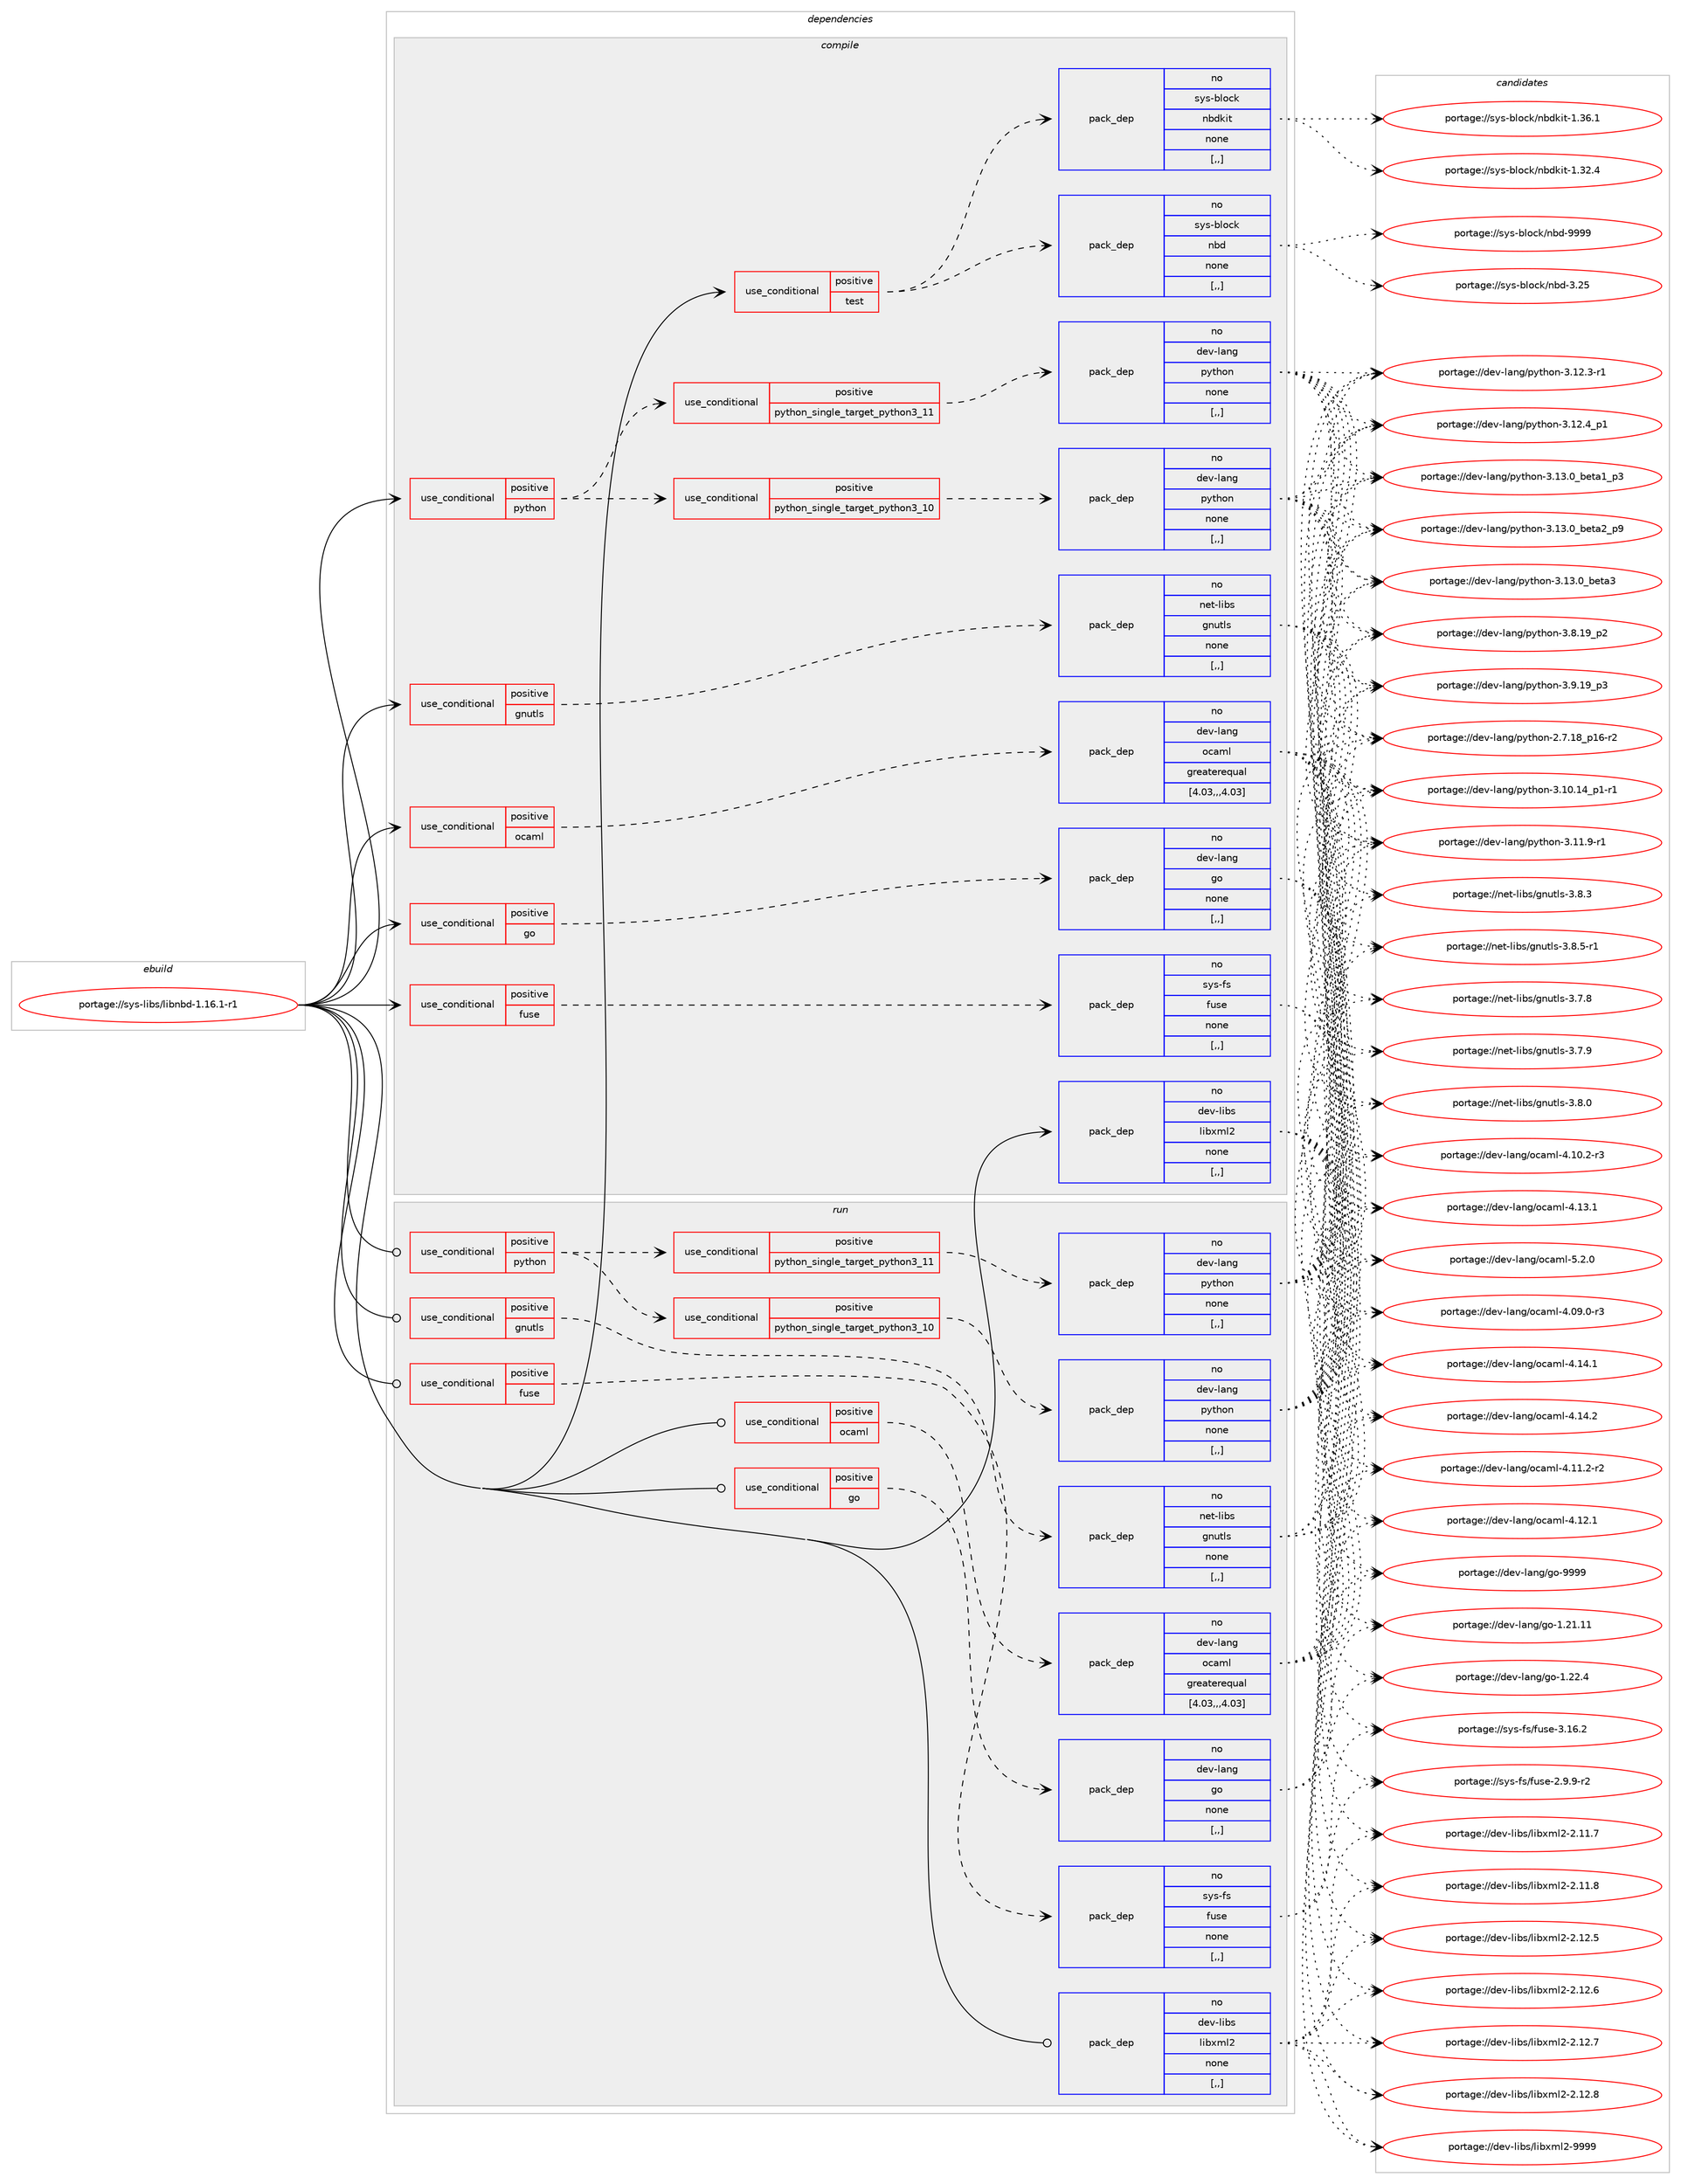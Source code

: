 digraph prolog {

# *************
# Graph options
# *************

newrank=true;
concentrate=true;
compound=true;
graph [rankdir=LR,fontname=Helvetica,fontsize=10,ranksep=1.5];#, ranksep=2.5, nodesep=0.2];
edge  [arrowhead=vee];
node  [fontname=Helvetica,fontsize=10];

# **********
# The ebuild
# **********

subgraph cluster_leftcol {
color=gray;
rank=same;
label=<<i>ebuild</i>>;
id [label="portage://sys-libs/libnbd-1.16.1-r1", color=red, width=4, href="../sys-libs/libnbd-1.16.1-r1.svg"];
}

# ****************
# The dependencies
# ****************

subgraph cluster_midcol {
color=gray;
label=<<i>dependencies</i>>;
subgraph cluster_compile {
fillcolor="#eeeeee";
style=filled;
label=<<i>compile</i>>;
subgraph cond114712 {
dependency430917 [label=<<TABLE BORDER="0" CELLBORDER="1" CELLSPACING="0" CELLPADDING="4"><TR><TD ROWSPAN="3" CELLPADDING="10">use_conditional</TD></TR><TR><TD>positive</TD></TR><TR><TD>fuse</TD></TR></TABLE>>, shape=none, color=red];
subgraph pack313280 {
dependency430918 [label=<<TABLE BORDER="0" CELLBORDER="1" CELLSPACING="0" CELLPADDING="4" WIDTH="220"><TR><TD ROWSPAN="6" CELLPADDING="30">pack_dep</TD></TR><TR><TD WIDTH="110">no</TD></TR><TR><TD>sys-fs</TD></TR><TR><TD>fuse</TD></TR><TR><TD>none</TD></TR><TR><TD>[,,]</TD></TR></TABLE>>, shape=none, color=blue];
}
dependency430917:e -> dependency430918:w [weight=20,style="dashed",arrowhead="vee"];
}
id:e -> dependency430917:w [weight=20,style="solid",arrowhead="vee"];
subgraph cond114713 {
dependency430919 [label=<<TABLE BORDER="0" CELLBORDER="1" CELLSPACING="0" CELLPADDING="4"><TR><TD ROWSPAN="3" CELLPADDING="10">use_conditional</TD></TR><TR><TD>positive</TD></TR><TR><TD>gnutls</TD></TR></TABLE>>, shape=none, color=red];
subgraph pack313281 {
dependency430920 [label=<<TABLE BORDER="0" CELLBORDER="1" CELLSPACING="0" CELLPADDING="4" WIDTH="220"><TR><TD ROWSPAN="6" CELLPADDING="30">pack_dep</TD></TR><TR><TD WIDTH="110">no</TD></TR><TR><TD>net-libs</TD></TR><TR><TD>gnutls</TD></TR><TR><TD>none</TD></TR><TR><TD>[,,]</TD></TR></TABLE>>, shape=none, color=blue];
}
dependency430919:e -> dependency430920:w [weight=20,style="dashed",arrowhead="vee"];
}
id:e -> dependency430919:w [weight=20,style="solid",arrowhead="vee"];
subgraph cond114714 {
dependency430921 [label=<<TABLE BORDER="0" CELLBORDER="1" CELLSPACING="0" CELLPADDING="4"><TR><TD ROWSPAN="3" CELLPADDING="10">use_conditional</TD></TR><TR><TD>positive</TD></TR><TR><TD>go</TD></TR></TABLE>>, shape=none, color=red];
subgraph pack313282 {
dependency430922 [label=<<TABLE BORDER="0" CELLBORDER="1" CELLSPACING="0" CELLPADDING="4" WIDTH="220"><TR><TD ROWSPAN="6" CELLPADDING="30">pack_dep</TD></TR><TR><TD WIDTH="110">no</TD></TR><TR><TD>dev-lang</TD></TR><TR><TD>go</TD></TR><TR><TD>none</TD></TR><TR><TD>[,,]</TD></TR></TABLE>>, shape=none, color=blue];
}
dependency430921:e -> dependency430922:w [weight=20,style="dashed",arrowhead="vee"];
}
id:e -> dependency430921:w [weight=20,style="solid",arrowhead="vee"];
subgraph cond114715 {
dependency430923 [label=<<TABLE BORDER="0" CELLBORDER="1" CELLSPACING="0" CELLPADDING="4"><TR><TD ROWSPAN="3" CELLPADDING="10">use_conditional</TD></TR><TR><TD>positive</TD></TR><TR><TD>ocaml</TD></TR></TABLE>>, shape=none, color=red];
subgraph pack313283 {
dependency430924 [label=<<TABLE BORDER="0" CELLBORDER="1" CELLSPACING="0" CELLPADDING="4" WIDTH="220"><TR><TD ROWSPAN="6" CELLPADDING="30">pack_dep</TD></TR><TR><TD WIDTH="110">no</TD></TR><TR><TD>dev-lang</TD></TR><TR><TD>ocaml</TD></TR><TR><TD>greaterequal</TD></TR><TR><TD>[4.03,,,4.03]</TD></TR></TABLE>>, shape=none, color=blue];
}
dependency430923:e -> dependency430924:w [weight=20,style="dashed",arrowhead="vee"];
}
id:e -> dependency430923:w [weight=20,style="solid",arrowhead="vee"];
subgraph cond114716 {
dependency430925 [label=<<TABLE BORDER="0" CELLBORDER="1" CELLSPACING="0" CELLPADDING="4"><TR><TD ROWSPAN="3" CELLPADDING="10">use_conditional</TD></TR><TR><TD>positive</TD></TR><TR><TD>python</TD></TR></TABLE>>, shape=none, color=red];
subgraph cond114717 {
dependency430926 [label=<<TABLE BORDER="0" CELLBORDER="1" CELLSPACING="0" CELLPADDING="4"><TR><TD ROWSPAN="3" CELLPADDING="10">use_conditional</TD></TR><TR><TD>positive</TD></TR><TR><TD>python_single_target_python3_10</TD></TR></TABLE>>, shape=none, color=red];
subgraph pack313284 {
dependency430927 [label=<<TABLE BORDER="0" CELLBORDER="1" CELLSPACING="0" CELLPADDING="4" WIDTH="220"><TR><TD ROWSPAN="6" CELLPADDING="30">pack_dep</TD></TR><TR><TD WIDTH="110">no</TD></TR><TR><TD>dev-lang</TD></TR><TR><TD>python</TD></TR><TR><TD>none</TD></TR><TR><TD>[,,]</TD></TR></TABLE>>, shape=none, color=blue];
}
dependency430926:e -> dependency430927:w [weight=20,style="dashed",arrowhead="vee"];
}
dependency430925:e -> dependency430926:w [weight=20,style="dashed",arrowhead="vee"];
subgraph cond114718 {
dependency430928 [label=<<TABLE BORDER="0" CELLBORDER="1" CELLSPACING="0" CELLPADDING="4"><TR><TD ROWSPAN="3" CELLPADDING="10">use_conditional</TD></TR><TR><TD>positive</TD></TR><TR><TD>python_single_target_python3_11</TD></TR></TABLE>>, shape=none, color=red];
subgraph pack313285 {
dependency430929 [label=<<TABLE BORDER="0" CELLBORDER="1" CELLSPACING="0" CELLPADDING="4" WIDTH="220"><TR><TD ROWSPAN="6" CELLPADDING="30">pack_dep</TD></TR><TR><TD WIDTH="110">no</TD></TR><TR><TD>dev-lang</TD></TR><TR><TD>python</TD></TR><TR><TD>none</TD></TR><TR><TD>[,,]</TD></TR></TABLE>>, shape=none, color=blue];
}
dependency430928:e -> dependency430929:w [weight=20,style="dashed",arrowhead="vee"];
}
dependency430925:e -> dependency430928:w [weight=20,style="dashed",arrowhead="vee"];
}
id:e -> dependency430925:w [weight=20,style="solid",arrowhead="vee"];
subgraph cond114719 {
dependency430930 [label=<<TABLE BORDER="0" CELLBORDER="1" CELLSPACING="0" CELLPADDING="4"><TR><TD ROWSPAN="3" CELLPADDING="10">use_conditional</TD></TR><TR><TD>positive</TD></TR><TR><TD>test</TD></TR></TABLE>>, shape=none, color=red];
subgraph pack313286 {
dependency430931 [label=<<TABLE BORDER="0" CELLBORDER="1" CELLSPACING="0" CELLPADDING="4" WIDTH="220"><TR><TD ROWSPAN="6" CELLPADDING="30">pack_dep</TD></TR><TR><TD WIDTH="110">no</TD></TR><TR><TD>sys-block</TD></TR><TR><TD>nbd</TD></TR><TR><TD>none</TD></TR><TR><TD>[,,]</TD></TR></TABLE>>, shape=none, color=blue];
}
dependency430930:e -> dependency430931:w [weight=20,style="dashed",arrowhead="vee"];
subgraph pack313287 {
dependency430932 [label=<<TABLE BORDER="0" CELLBORDER="1" CELLSPACING="0" CELLPADDING="4" WIDTH="220"><TR><TD ROWSPAN="6" CELLPADDING="30">pack_dep</TD></TR><TR><TD WIDTH="110">no</TD></TR><TR><TD>sys-block</TD></TR><TR><TD>nbdkit</TD></TR><TR><TD>none</TD></TR><TR><TD>[,,]</TD></TR></TABLE>>, shape=none, color=blue];
}
dependency430930:e -> dependency430932:w [weight=20,style="dashed",arrowhead="vee"];
}
id:e -> dependency430930:w [weight=20,style="solid",arrowhead="vee"];
subgraph pack313288 {
dependency430933 [label=<<TABLE BORDER="0" CELLBORDER="1" CELLSPACING="0" CELLPADDING="4" WIDTH="220"><TR><TD ROWSPAN="6" CELLPADDING="30">pack_dep</TD></TR><TR><TD WIDTH="110">no</TD></TR><TR><TD>dev-libs</TD></TR><TR><TD>libxml2</TD></TR><TR><TD>none</TD></TR><TR><TD>[,,]</TD></TR></TABLE>>, shape=none, color=blue];
}
id:e -> dependency430933:w [weight=20,style="solid",arrowhead="vee"];
}
subgraph cluster_compileandrun {
fillcolor="#eeeeee";
style=filled;
label=<<i>compile and run</i>>;
}
subgraph cluster_run {
fillcolor="#eeeeee";
style=filled;
label=<<i>run</i>>;
subgraph cond114720 {
dependency430934 [label=<<TABLE BORDER="0" CELLBORDER="1" CELLSPACING="0" CELLPADDING="4"><TR><TD ROWSPAN="3" CELLPADDING="10">use_conditional</TD></TR><TR><TD>positive</TD></TR><TR><TD>fuse</TD></TR></TABLE>>, shape=none, color=red];
subgraph pack313289 {
dependency430935 [label=<<TABLE BORDER="0" CELLBORDER="1" CELLSPACING="0" CELLPADDING="4" WIDTH="220"><TR><TD ROWSPAN="6" CELLPADDING="30">pack_dep</TD></TR><TR><TD WIDTH="110">no</TD></TR><TR><TD>sys-fs</TD></TR><TR><TD>fuse</TD></TR><TR><TD>none</TD></TR><TR><TD>[,,]</TD></TR></TABLE>>, shape=none, color=blue];
}
dependency430934:e -> dependency430935:w [weight=20,style="dashed",arrowhead="vee"];
}
id:e -> dependency430934:w [weight=20,style="solid",arrowhead="odot"];
subgraph cond114721 {
dependency430936 [label=<<TABLE BORDER="0" CELLBORDER="1" CELLSPACING="0" CELLPADDING="4"><TR><TD ROWSPAN="3" CELLPADDING="10">use_conditional</TD></TR><TR><TD>positive</TD></TR><TR><TD>gnutls</TD></TR></TABLE>>, shape=none, color=red];
subgraph pack313290 {
dependency430937 [label=<<TABLE BORDER="0" CELLBORDER="1" CELLSPACING="0" CELLPADDING="4" WIDTH="220"><TR><TD ROWSPAN="6" CELLPADDING="30">pack_dep</TD></TR><TR><TD WIDTH="110">no</TD></TR><TR><TD>net-libs</TD></TR><TR><TD>gnutls</TD></TR><TR><TD>none</TD></TR><TR><TD>[,,]</TD></TR></TABLE>>, shape=none, color=blue];
}
dependency430936:e -> dependency430937:w [weight=20,style="dashed",arrowhead="vee"];
}
id:e -> dependency430936:w [weight=20,style="solid",arrowhead="odot"];
subgraph cond114722 {
dependency430938 [label=<<TABLE BORDER="0" CELLBORDER="1" CELLSPACING="0" CELLPADDING="4"><TR><TD ROWSPAN="3" CELLPADDING="10">use_conditional</TD></TR><TR><TD>positive</TD></TR><TR><TD>go</TD></TR></TABLE>>, shape=none, color=red];
subgraph pack313291 {
dependency430939 [label=<<TABLE BORDER="0" CELLBORDER="1" CELLSPACING="0" CELLPADDING="4" WIDTH="220"><TR><TD ROWSPAN="6" CELLPADDING="30">pack_dep</TD></TR><TR><TD WIDTH="110">no</TD></TR><TR><TD>dev-lang</TD></TR><TR><TD>go</TD></TR><TR><TD>none</TD></TR><TR><TD>[,,]</TD></TR></TABLE>>, shape=none, color=blue];
}
dependency430938:e -> dependency430939:w [weight=20,style="dashed",arrowhead="vee"];
}
id:e -> dependency430938:w [weight=20,style="solid",arrowhead="odot"];
subgraph cond114723 {
dependency430940 [label=<<TABLE BORDER="0" CELLBORDER="1" CELLSPACING="0" CELLPADDING="4"><TR><TD ROWSPAN="3" CELLPADDING="10">use_conditional</TD></TR><TR><TD>positive</TD></TR><TR><TD>ocaml</TD></TR></TABLE>>, shape=none, color=red];
subgraph pack313292 {
dependency430941 [label=<<TABLE BORDER="0" CELLBORDER="1" CELLSPACING="0" CELLPADDING="4" WIDTH="220"><TR><TD ROWSPAN="6" CELLPADDING="30">pack_dep</TD></TR><TR><TD WIDTH="110">no</TD></TR><TR><TD>dev-lang</TD></TR><TR><TD>ocaml</TD></TR><TR><TD>greaterequal</TD></TR><TR><TD>[4.03,,,4.03]</TD></TR></TABLE>>, shape=none, color=blue];
}
dependency430940:e -> dependency430941:w [weight=20,style="dashed",arrowhead="vee"];
}
id:e -> dependency430940:w [weight=20,style="solid",arrowhead="odot"];
subgraph cond114724 {
dependency430942 [label=<<TABLE BORDER="0" CELLBORDER="1" CELLSPACING="0" CELLPADDING="4"><TR><TD ROWSPAN="3" CELLPADDING="10">use_conditional</TD></TR><TR><TD>positive</TD></TR><TR><TD>python</TD></TR></TABLE>>, shape=none, color=red];
subgraph cond114725 {
dependency430943 [label=<<TABLE BORDER="0" CELLBORDER="1" CELLSPACING="0" CELLPADDING="4"><TR><TD ROWSPAN="3" CELLPADDING="10">use_conditional</TD></TR><TR><TD>positive</TD></TR><TR><TD>python_single_target_python3_10</TD></TR></TABLE>>, shape=none, color=red];
subgraph pack313293 {
dependency430944 [label=<<TABLE BORDER="0" CELLBORDER="1" CELLSPACING="0" CELLPADDING="4" WIDTH="220"><TR><TD ROWSPAN="6" CELLPADDING="30">pack_dep</TD></TR><TR><TD WIDTH="110">no</TD></TR><TR><TD>dev-lang</TD></TR><TR><TD>python</TD></TR><TR><TD>none</TD></TR><TR><TD>[,,]</TD></TR></TABLE>>, shape=none, color=blue];
}
dependency430943:e -> dependency430944:w [weight=20,style="dashed",arrowhead="vee"];
}
dependency430942:e -> dependency430943:w [weight=20,style="dashed",arrowhead="vee"];
subgraph cond114726 {
dependency430945 [label=<<TABLE BORDER="0" CELLBORDER="1" CELLSPACING="0" CELLPADDING="4"><TR><TD ROWSPAN="3" CELLPADDING="10">use_conditional</TD></TR><TR><TD>positive</TD></TR><TR><TD>python_single_target_python3_11</TD></TR></TABLE>>, shape=none, color=red];
subgraph pack313294 {
dependency430946 [label=<<TABLE BORDER="0" CELLBORDER="1" CELLSPACING="0" CELLPADDING="4" WIDTH="220"><TR><TD ROWSPAN="6" CELLPADDING="30">pack_dep</TD></TR><TR><TD WIDTH="110">no</TD></TR><TR><TD>dev-lang</TD></TR><TR><TD>python</TD></TR><TR><TD>none</TD></TR><TR><TD>[,,]</TD></TR></TABLE>>, shape=none, color=blue];
}
dependency430945:e -> dependency430946:w [weight=20,style="dashed",arrowhead="vee"];
}
dependency430942:e -> dependency430945:w [weight=20,style="dashed",arrowhead="vee"];
}
id:e -> dependency430942:w [weight=20,style="solid",arrowhead="odot"];
subgraph pack313295 {
dependency430947 [label=<<TABLE BORDER="0" CELLBORDER="1" CELLSPACING="0" CELLPADDING="4" WIDTH="220"><TR><TD ROWSPAN="6" CELLPADDING="30">pack_dep</TD></TR><TR><TD WIDTH="110">no</TD></TR><TR><TD>dev-libs</TD></TR><TR><TD>libxml2</TD></TR><TR><TD>none</TD></TR><TR><TD>[,,]</TD></TR></TABLE>>, shape=none, color=blue];
}
id:e -> dependency430947:w [weight=20,style="solid",arrowhead="odot"];
}
}

# **************
# The candidates
# **************

subgraph cluster_choices {
rank=same;
color=gray;
label=<<i>candidates</i>>;

subgraph choice313280 {
color=black;
nodesep=1;
choice11512111545102115471021171151014550465746574511450 [label="portage://sys-fs/fuse-2.9.9-r2", color=red, width=4,href="../sys-fs/fuse-2.9.9-r2.svg"];
choice115121115451021154710211711510145514649544650 [label="portage://sys-fs/fuse-3.16.2", color=red, width=4,href="../sys-fs/fuse-3.16.2.svg"];
dependency430918:e -> choice11512111545102115471021171151014550465746574511450:w [style=dotted,weight="100"];
dependency430918:e -> choice115121115451021154710211711510145514649544650:w [style=dotted,weight="100"];
}
subgraph choice313281 {
color=black;
nodesep=1;
choice110101116451081059811547103110117116108115455146554656 [label="portage://net-libs/gnutls-3.7.8", color=red, width=4,href="../net-libs/gnutls-3.7.8.svg"];
choice110101116451081059811547103110117116108115455146554657 [label="portage://net-libs/gnutls-3.7.9", color=red, width=4,href="../net-libs/gnutls-3.7.9.svg"];
choice110101116451081059811547103110117116108115455146564648 [label="portage://net-libs/gnutls-3.8.0", color=red, width=4,href="../net-libs/gnutls-3.8.0.svg"];
choice110101116451081059811547103110117116108115455146564651 [label="portage://net-libs/gnutls-3.8.3", color=red, width=4,href="../net-libs/gnutls-3.8.3.svg"];
choice1101011164510810598115471031101171161081154551465646534511449 [label="portage://net-libs/gnutls-3.8.5-r1", color=red, width=4,href="../net-libs/gnutls-3.8.5-r1.svg"];
dependency430920:e -> choice110101116451081059811547103110117116108115455146554656:w [style=dotted,weight="100"];
dependency430920:e -> choice110101116451081059811547103110117116108115455146554657:w [style=dotted,weight="100"];
dependency430920:e -> choice110101116451081059811547103110117116108115455146564648:w [style=dotted,weight="100"];
dependency430920:e -> choice110101116451081059811547103110117116108115455146564651:w [style=dotted,weight="100"];
dependency430920:e -> choice1101011164510810598115471031101171161081154551465646534511449:w [style=dotted,weight="100"];
}
subgraph choice313282 {
color=black;
nodesep=1;
choice1001011184510897110103471031114549465049464949 [label="portage://dev-lang/go-1.21.11", color=red, width=4,href="../dev-lang/go-1.21.11.svg"];
choice10010111845108971101034710311145494650504652 [label="portage://dev-lang/go-1.22.4", color=red, width=4,href="../dev-lang/go-1.22.4.svg"];
choice1001011184510897110103471031114557575757 [label="portage://dev-lang/go-9999", color=red, width=4,href="../dev-lang/go-9999.svg"];
dependency430922:e -> choice1001011184510897110103471031114549465049464949:w [style=dotted,weight="100"];
dependency430922:e -> choice10010111845108971101034710311145494650504652:w [style=dotted,weight="100"];
dependency430922:e -> choice1001011184510897110103471031114557575757:w [style=dotted,weight="100"];
}
subgraph choice313283 {
color=black;
nodesep=1;
choice1001011184510897110103471119997109108455246485746484511451 [label="portage://dev-lang/ocaml-4.09.0-r3", color=red, width=4,href="../dev-lang/ocaml-4.09.0-r3.svg"];
choice1001011184510897110103471119997109108455246494846504511451 [label="portage://dev-lang/ocaml-4.10.2-r3", color=red, width=4,href="../dev-lang/ocaml-4.10.2-r3.svg"];
choice1001011184510897110103471119997109108455246494946504511450 [label="portage://dev-lang/ocaml-4.11.2-r2", color=red, width=4,href="../dev-lang/ocaml-4.11.2-r2.svg"];
choice100101118451089711010347111999710910845524649504649 [label="portage://dev-lang/ocaml-4.12.1", color=red, width=4,href="../dev-lang/ocaml-4.12.1.svg"];
choice100101118451089711010347111999710910845524649514649 [label="portage://dev-lang/ocaml-4.13.1", color=red, width=4,href="../dev-lang/ocaml-4.13.1.svg"];
choice100101118451089711010347111999710910845524649524649 [label="portage://dev-lang/ocaml-4.14.1", color=red, width=4,href="../dev-lang/ocaml-4.14.1.svg"];
choice100101118451089711010347111999710910845524649524650 [label="portage://dev-lang/ocaml-4.14.2", color=red, width=4,href="../dev-lang/ocaml-4.14.2.svg"];
choice1001011184510897110103471119997109108455346504648 [label="portage://dev-lang/ocaml-5.2.0", color=red, width=4,href="../dev-lang/ocaml-5.2.0.svg"];
dependency430924:e -> choice1001011184510897110103471119997109108455246485746484511451:w [style=dotted,weight="100"];
dependency430924:e -> choice1001011184510897110103471119997109108455246494846504511451:w [style=dotted,weight="100"];
dependency430924:e -> choice1001011184510897110103471119997109108455246494946504511450:w [style=dotted,weight="100"];
dependency430924:e -> choice100101118451089711010347111999710910845524649504649:w [style=dotted,weight="100"];
dependency430924:e -> choice100101118451089711010347111999710910845524649514649:w [style=dotted,weight="100"];
dependency430924:e -> choice100101118451089711010347111999710910845524649524649:w [style=dotted,weight="100"];
dependency430924:e -> choice100101118451089711010347111999710910845524649524650:w [style=dotted,weight="100"];
dependency430924:e -> choice1001011184510897110103471119997109108455346504648:w [style=dotted,weight="100"];
}
subgraph choice313284 {
color=black;
nodesep=1;
choice100101118451089711010347112121116104111110455046554649569511249544511450 [label="portage://dev-lang/python-2.7.18_p16-r2", color=red, width=4,href="../dev-lang/python-2.7.18_p16-r2.svg"];
choice100101118451089711010347112121116104111110455146494846495295112494511449 [label="portage://dev-lang/python-3.10.14_p1-r1", color=red, width=4,href="../dev-lang/python-3.10.14_p1-r1.svg"];
choice100101118451089711010347112121116104111110455146494946574511449 [label="portage://dev-lang/python-3.11.9-r1", color=red, width=4,href="../dev-lang/python-3.11.9-r1.svg"];
choice100101118451089711010347112121116104111110455146495046514511449 [label="portage://dev-lang/python-3.12.3-r1", color=red, width=4,href="../dev-lang/python-3.12.3-r1.svg"];
choice100101118451089711010347112121116104111110455146495046529511249 [label="portage://dev-lang/python-3.12.4_p1", color=red, width=4,href="../dev-lang/python-3.12.4_p1.svg"];
choice10010111845108971101034711212111610411111045514649514648959810111697499511251 [label="portage://dev-lang/python-3.13.0_beta1_p3", color=red, width=4,href="../dev-lang/python-3.13.0_beta1_p3.svg"];
choice10010111845108971101034711212111610411111045514649514648959810111697509511257 [label="portage://dev-lang/python-3.13.0_beta2_p9", color=red, width=4,href="../dev-lang/python-3.13.0_beta2_p9.svg"];
choice1001011184510897110103471121211161041111104551464951464895981011169751 [label="portage://dev-lang/python-3.13.0_beta3", color=red, width=4,href="../dev-lang/python-3.13.0_beta3.svg"];
choice100101118451089711010347112121116104111110455146564649579511250 [label="portage://dev-lang/python-3.8.19_p2", color=red, width=4,href="../dev-lang/python-3.8.19_p2.svg"];
choice100101118451089711010347112121116104111110455146574649579511251 [label="portage://dev-lang/python-3.9.19_p3", color=red, width=4,href="../dev-lang/python-3.9.19_p3.svg"];
dependency430927:e -> choice100101118451089711010347112121116104111110455046554649569511249544511450:w [style=dotted,weight="100"];
dependency430927:e -> choice100101118451089711010347112121116104111110455146494846495295112494511449:w [style=dotted,weight="100"];
dependency430927:e -> choice100101118451089711010347112121116104111110455146494946574511449:w [style=dotted,weight="100"];
dependency430927:e -> choice100101118451089711010347112121116104111110455146495046514511449:w [style=dotted,weight="100"];
dependency430927:e -> choice100101118451089711010347112121116104111110455146495046529511249:w [style=dotted,weight="100"];
dependency430927:e -> choice10010111845108971101034711212111610411111045514649514648959810111697499511251:w [style=dotted,weight="100"];
dependency430927:e -> choice10010111845108971101034711212111610411111045514649514648959810111697509511257:w [style=dotted,weight="100"];
dependency430927:e -> choice1001011184510897110103471121211161041111104551464951464895981011169751:w [style=dotted,weight="100"];
dependency430927:e -> choice100101118451089711010347112121116104111110455146564649579511250:w [style=dotted,weight="100"];
dependency430927:e -> choice100101118451089711010347112121116104111110455146574649579511251:w [style=dotted,weight="100"];
}
subgraph choice313285 {
color=black;
nodesep=1;
choice100101118451089711010347112121116104111110455046554649569511249544511450 [label="portage://dev-lang/python-2.7.18_p16-r2", color=red, width=4,href="../dev-lang/python-2.7.18_p16-r2.svg"];
choice100101118451089711010347112121116104111110455146494846495295112494511449 [label="portage://dev-lang/python-3.10.14_p1-r1", color=red, width=4,href="../dev-lang/python-3.10.14_p1-r1.svg"];
choice100101118451089711010347112121116104111110455146494946574511449 [label="portage://dev-lang/python-3.11.9-r1", color=red, width=4,href="../dev-lang/python-3.11.9-r1.svg"];
choice100101118451089711010347112121116104111110455146495046514511449 [label="portage://dev-lang/python-3.12.3-r1", color=red, width=4,href="../dev-lang/python-3.12.3-r1.svg"];
choice100101118451089711010347112121116104111110455146495046529511249 [label="portage://dev-lang/python-3.12.4_p1", color=red, width=4,href="../dev-lang/python-3.12.4_p1.svg"];
choice10010111845108971101034711212111610411111045514649514648959810111697499511251 [label="portage://dev-lang/python-3.13.0_beta1_p3", color=red, width=4,href="../dev-lang/python-3.13.0_beta1_p3.svg"];
choice10010111845108971101034711212111610411111045514649514648959810111697509511257 [label="portage://dev-lang/python-3.13.0_beta2_p9", color=red, width=4,href="../dev-lang/python-3.13.0_beta2_p9.svg"];
choice1001011184510897110103471121211161041111104551464951464895981011169751 [label="portage://dev-lang/python-3.13.0_beta3", color=red, width=4,href="../dev-lang/python-3.13.0_beta3.svg"];
choice100101118451089711010347112121116104111110455146564649579511250 [label="portage://dev-lang/python-3.8.19_p2", color=red, width=4,href="../dev-lang/python-3.8.19_p2.svg"];
choice100101118451089711010347112121116104111110455146574649579511251 [label="portage://dev-lang/python-3.9.19_p3", color=red, width=4,href="../dev-lang/python-3.9.19_p3.svg"];
dependency430929:e -> choice100101118451089711010347112121116104111110455046554649569511249544511450:w [style=dotted,weight="100"];
dependency430929:e -> choice100101118451089711010347112121116104111110455146494846495295112494511449:w [style=dotted,weight="100"];
dependency430929:e -> choice100101118451089711010347112121116104111110455146494946574511449:w [style=dotted,weight="100"];
dependency430929:e -> choice100101118451089711010347112121116104111110455146495046514511449:w [style=dotted,weight="100"];
dependency430929:e -> choice100101118451089711010347112121116104111110455146495046529511249:w [style=dotted,weight="100"];
dependency430929:e -> choice10010111845108971101034711212111610411111045514649514648959810111697499511251:w [style=dotted,weight="100"];
dependency430929:e -> choice10010111845108971101034711212111610411111045514649514648959810111697509511257:w [style=dotted,weight="100"];
dependency430929:e -> choice1001011184510897110103471121211161041111104551464951464895981011169751:w [style=dotted,weight="100"];
dependency430929:e -> choice100101118451089711010347112121116104111110455146564649579511250:w [style=dotted,weight="100"];
dependency430929:e -> choice100101118451089711010347112121116104111110455146574649579511251:w [style=dotted,weight="100"];
}
subgraph choice313286 {
color=black;
nodesep=1;
choice11512111545981081119910747110981004551465053 [label="portage://sys-block/nbd-3.25", color=red, width=4,href="../sys-block/nbd-3.25.svg"];
choice11512111545981081119910747110981004557575757 [label="portage://sys-block/nbd-9999", color=red, width=4,href="../sys-block/nbd-9999.svg"];
dependency430931:e -> choice11512111545981081119910747110981004551465053:w [style=dotted,weight="100"];
dependency430931:e -> choice11512111545981081119910747110981004557575757:w [style=dotted,weight="100"];
}
subgraph choice313287 {
color=black;
nodesep=1;
choice115121115459810811199107471109810010710511645494651504652 [label="portage://sys-block/nbdkit-1.32.4", color=red, width=4,href="../sys-block/nbdkit-1.32.4.svg"];
choice115121115459810811199107471109810010710511645494651544649 [label="portage://sys-block/nbdkit-1.36.1", color=red, width=4,href="../sys-block/nbdkit-1.36.1.svg"];
dependency430932:e -> choice115121115459810811199107471109810010710511645494651504652:w [style=dotted,weight="100"];
dependency430932:e -> choice115121115459810811199107471109810010710511645494651544649:w [style=dotted,weight="100"];
}
subgraph choice313288 {
color=black;
nodesep=1;
choice100101118451081059811547108105981201091085045504649494655 [label="portage://dev-libs/libxml2-2.11.7", color=red, width=4,href="../dev-libs/libxml2-2.11.7.svg"];
choice100101118451081059811547108105981201091085045504649494656 [label="portage://dev-libs/libxml2-2.11.8", color=red, width=4,href="../dev-libs/libxml2-2.11.8.svg"];
choice100101118451081059811547108105981201091085045504649504653 [label="portage://dev-libs/libxml2-2.12.5", color=red, width=4,href="../dev-libs/libxml2-2.12.5.svg"];
choice100101118451081059811547108105981201091085045504649504654 [label="portage://dev-libs/libxml2-2.12.6", color=red, width=4,href="../dev-libs/libxml2-2.12.6.svg"];
choice100101118451081059811547108105981201091085045504649504655 [label="portage://dev-libs/libxml2-2.12.7", color=red, width=4,href="../dev-libs/libxml2-2.12.7.svg"];
choice100101118451081059811547108105981201091085045504649504656 [label="portage://dev-libs/libxml2-2.12.8", color=red, width=4,href="../dev-libs/libxml2-2.12.8.svg"];
choice10010111845108105981154710810598120109108504557575757 [label="portage://dev-libs/libxml2-9999", color=red, width=4,href="../dev-libs/libxml2-9999.svg"];
dependency430933:e -> choice100101118451081059811547108105981201091085045504649494655:w [style=dotted,weight="100"];
dependency430933:e -> choice100101118451081059811547108105981201091085045504649494656:w [style=dotted,weight="100"];
dependency430933:e -> choice100101118451081059811547108105981201091085045504649504653:w [style=dotted,weight="100"];
dependency430933:e -> choice100101118451081059811547108105981201091085045504649504654:w [style=dotted,weight="100"];
dependency430933:e -> choice100101118451081059811547108105981201091085045504649504655:w [style=dotted,weight="100"];
dependency430933:e -> choice100101118451081059811547108105981201091085045504649504656:w [style=dotted,weight="100"];
dependency430933:e -> choice10010111845108105981154710810598120109108504557575757:w [style=dotted,weight="100"];
}
subgraph choice313289 {
color=black;
nodesep=1;
choice11512111545102115471021171151014550465746574511450 [label="portage://sys-fs/fuse-2.9.9-r2", color=red, width=4,href="../sys-fs/fuse-2.9.9-r2.svg"];
choice115121115451021154710211711510145514649544650 [label="portage://sys-fs/fuse-3.16.2", color=red, width=4,href="../sys-fs/fuse-3.16.2.svg"];
dependency430935:e -> choice11512111545102115471021171151014550465746574511450:w [style=dotted,weight="100"];
dependency430935:e -> choice115121115451021154710211711510145514649544650:w [style=dotted,weight="100"];
}
subgraph choice313290 {
color=black;
nodesep=1;
choice110101116451081059811547103110117116108115455146554656 [label="portage://net-libs/gnutls-3.7.8", color=red, width=4,href="../net-libs/gnutls-3.7.8.svg"];
choice110101116451081059811547103110117116108115455146554657 [label="portage://net-libs/gnutls-3.7.9", color=red, width=4,href="../net-libs/gnutls-3.7.9.svg"];
choice110101116451081059811547103110117116108115455146564648 [label="portage://net-libs/gnutls-3.8.0", color=red, width=4,href="../net-libs/gnutls-3.8.0.svg"];
choice110101116451081059811547103110117116108115455146564651 [label="portage://net-libs/gnutls-3.8.3", color=red, width=4,href="../net-libs/gnutls-3.8.3.svg"];
choice1101011164510810598115471031101171161081154551465646534511449 [label="portage://net-libs/gnutls-3.8.5-r1", color=red, width=4,href="../net-libs/gnutls-3.8.5-r1.svg"];
dependency430937:e -> choice110101116451081059811547103110117116108115455146554656:w [style=dotted,weight="100"];
dependency430937:e -> choice110101116451081059811547103110117116108115455146554657:w [style=dotted,weight="100"];
dependency430937:e -> choice110101116451081059811547103110117116108115455146564648:w [style=dotted,weight="100"];
dependency430937:e -> choice110101116451081059811547103110117116108115455146564651:w [style=dotted,weight="100"];
dependency430937:e -> choice1101011164510810598115471031101171161081154551465646534511449:w [style=dotted,weight="100"];
}
subgraph choice313291 {
color=black;
nodesep=1;
choice1001011184510897110103471031114549465049464949 [label="portage://dev-lang/go-1.21.11", color=red, width=4,href="../dev-lang/go-1.21.11.svg"];
choice10010111845108971101034710311145494650504652 [label="portage://dev-lang/go-1.22.4", color=red, width=4,href="../dev-lang/go-1.22.4.svg"];
choice1001011184510897110103471031114557575757 [label="portage://dev-lang/go-9999", color=red, width=4,href="../dev-lang/go-9999.svg"];
dependency430939:e -> choice1001011184510897110103471031114549465049464949:w [style=dotted,weight="100"];
dependency430939:e -> choice10010111845108971101034710311145494650504652:w [style=dotted,weight="100"];
dependency430939:e -> choice1001011184510897110103471031114557575757:w [style=dotted,weight="100"];
}
subgraph choice313292 {
color=black;
nodesep=1;
choice1001011184510897110103471119997109108455246485746484511451 [label="portage://dev-lang/ocaml-4.09.0-r3", color=red, width=4,href="../dev-lang/ocaml-4.09.0-r3.svg"];
choice1001011184510897110103471119997109108455246494846504511451 [label="portage://dev-lang/ocaml-4.10.2-r3", color=red, width=4,href="../dev-lang/ocaml-4.10.2-r3.svg"];
choice1001011184510897110103471119997109108455246494946504511450 [label="portage://dev-lang/ocaml-4.11.2-r2", color=red, width=4,href="../dev-lang/ocaml-4.11.2-r2.svg"];
choice100101118451089711010347111999710910845524649504649 [label="portage://dev-lang/ocaml-4.12.1", color=red, width=4,href="../dev-lang/ocaml-4.12.1.svg"];
choice100101118451089711010347111999710910845524649514649 [label="portage://dev-lang/ocaml-4.13.1", color=red, width=4,href="../dev-lang/ocaml-4.13.1.svg"];
choice100101118451089711010347111999710910845524649524649 [label="portage://dev-lang/ocaml-4.14.1", color=red, width=4,href="../dev-lang/ocaml-4.14.1.svg"];
choice100101118451089711010347111999710910845524649524650 [label="portage://dev-lang/ocaml-4.14.2", color=red, width=4,href="../dev-lang/ocaml-4.14.2.svg"];
choice1001011184510897110103471119997109108455346504648 [label="portage://dev-lang/ocaml-5.2.0", color=red, width=4,href="../dev-lang/ocaml-5.2.0.svg"];
dependency430941:e -> choice1001011184510897110103471119997109108455246485746484511451:w [style=dotted,weight="100"];
dependency430941:e -> choice1001011184510897110103471119997109108455246494846504511451:w [style=dotted,weight="100"];
dependency430941:e -> choice1001011184510897110103471119997109108455246494946504511450:w [style=dotted,weight="100"];
dependency430941:e -> choice100101118451089711010347111999710910845524649504649:w [style=dotted,weight="100"];
dependency430941:e -> choice100101118451089711010347111999710910845524649514649:w [style=dotted,weight="100"];
dependency430941:e -> choice100101118451089711010347111999710910845524649524649:w [style=dotted,weight="100"];
dependency430941:e -> choice100101118451089711010347111999710910845524649524650:w [style=dotted,weight="100"];
dependency430941:e -> choice1001011184510897110103471119997109108455346504648:w [style=dotted,weight="100"];
}
subgraph choice313293 {
color=black;
nodesep=1;
choice100101118451089711010347112121116104111110455046554649569511249544511450 [label="portage://dev-lang/python-2.7.18_p16-r2", color=red, width=4,href="../dev-lang/python-2.7.18_p16-r2.svg"];
choice100101118451089711010347112121116104111110455146494846495295112494511449 [label="portage://dev-lang/python-3.10.14_p1-r1", color=red, width=4,href="../dev-lang/python-3.10.14_p1-r1.svg"];
choice100101118451089711010347112121116104111110455146494946574511449 [label="portage://dev-lang/python-3.11.9-r1", color=red, width=4,href="../dev-lang/python-3.11.9-r1.svg"];
choice100101118451089711010347112121116104111110455146495046514511449 [label="portage://dev-lang/python-3.12.3-r1", color=red, width=4,href="../dev-lang/python-3.12.3-r1.svg"];
choice100101118451089711010347112121116104111110455146495046529511249 [label="portage://dev-lang/python-3.12.4_p1", color=red, width=4,href="../dev-lang/python-3.12.4_p1.svg"];
choice10010111845108971101034711212111610411111045514649514648959810111697499511251 [label="portage://dev-lang/python-3.13.0_beta1_p3", color=red, width=4,href="../dev-lang/python-3.13.0_beta1_p3.svg"];
choice10010111845108971101034711212111610411111045514649514648959810111697509511257 [label="portage://dev-lang/python-3.13.0_beta2_p9", color=red, width=4,href="../dev-lang/python-3.13.0_beta2_p9.svg"];
choice1001011184510897110103471121211161041111104551464951464895981011169751 [label="portage://dev-lang/python-3.13.0_beta3", color=red, width=4,href="../dev-lang/python-3.13.0_beta3.svg"];
choice100101118451089711010347112121116104111110455146564649579511250 [label="portage://dev-lang/python-3.8.19_p2", color=red, width=4,href="../dev-lang/python-3.8.19_p2.svg"];
choice100101118451089711010347112121116104111110455146574649579511251 [label="portage://dev-lang/python-3.9.19_p3", color=red, width=4,href="../dev-lang/python-3.9.19_p3.svg"];
dependency430944:e -> choice100101118451089711010347112121116104111110455046554649569511249544511450:w [style=dotted,weight="100"];
dependency430944:e -> choice100101118451089711010347112121116104111110455146494846495295112494511449:w [style=dotted,weight="100"];
dependency430944:e -> choice100101118451089711010347112121116104111110455146494946574511449:w [style=dotted,weight="100"];
dependency430944:e -> choice100101118451089711010347112121116104111110455146495046514511449:w [style=dotted,weight="100"];
dependency430944:e -> choice100101118451089711010347112121116104111110455146495046529511249:w [style=dotted,weight="100"];
dependency430944:e -> choice10010111845108971101034711212111610411111045514649514648959810111697499511251:w [style=dotted,weight="100"];
dependency430944:e -> choice10010111845108971101034711212111610411111045514649514648959810111697509511257:w [style=dotted,weight="100"];
dependency430944:e -> choice1001011184510897110103471121211161041111104551464951464895981011169751:w [style=dotted,weight="100"];
dependency430944:e -> choice100101118451089711010347112121116104111110455146564649579511250:w [style=dotted,weight="100"];
dependency430944:e -> choice100101118451089711010347112121116104111110455146574649579511251:w [style=dotted,weight="100"];
}
subgraph choice313294 {
color=black;
nodesep=1;
choice100101118451089711010347112121116104111110455046554649569511249544511450 [label="portage://dev-lang/python-2.7.18_p16-r2", color=red, width=4,href="../dev-lang/python-2.7.18_p16-r2.svg"];
choice100101118451089711010347112121116104111110455146494846495295112494511449 [label="portage://dev-lang/python-3.10.14_p1-r1", color=red, width=4,href="../dev-lang/python-3.10.14_p1-r1.svg"];
choice100101118451089711010347112121116104111110455146494946574511449 [label="portage://dev-lang/python-3.11.9-r1", color=red, width=4,href="../dev-lang/python-3.11.9-r1.svg"];
choice100101118451089711010347112121116104111110455146495046514511449 [label="portage://dev-lang/python-3.12.3-r1", color=red, width=4,href="../dev-lang/python-3.12.3-r1.svg"];
choice100101118451089711010347112121116104111110455146495046529511249 [label="portage://dev-lang/python-3.12.4_p1", color=red, width=4,href="../dev-lang/python-3.12.4_p1.svg"];
choice10010111845108971101034711212111610411111045514649514648959810111697499511251 [label="portage://dev-lang/python-3.13.0_beta1_p3", color=red, width=4,href="../dev-lang/python-3.13.0_beta1_p3.svg"];
choice10010111845108971101034711212111610411111045514649514648959810111697509511257 [label="portage://dev-lang/python-3.13.0_beta2_p9", color=red, width=4,href="../dev-lang/python-3.13.0_beta2_p9.svg"];
choice1001011184510897110103471121211161041111104551464951464895981011169751 [label="portage://dev-lang/python-3.13.0_beta3", color=red, width=4,href="../dev-lang/python-3.13.0_beta3.svg"];
choice100101118451089711010347112121116104111110455146564649579511250 [label="portage://dev-lang/python-3.8.19_p2", color=red, width=4,href="../dev-lang/python-3.8.19_p2.svg"];
choice100101118451089711010347112121116104111110455146574649579511251 [label="portage://dev-lang/python-3.9.19_p3", color=red, width=4,href="../dev-lang/python-3.9.19_p3.svg"];
dependency430946:e -> choice100101118451089711010347112121116104111110455046554649569511249544511450:w [style=dotted,weight="100"];
dependency430946:e -> choice100101118451089711010347112121116104111110455146494846495295112494511449:w [style=dotted,weight="100"];
dependency430946:e -> choice100101118451089711010347112121116104111110455146494946574511449:w [style=dotted,weight="100"];
dependency430946:e -> choice100101118451089711010347112121116104111110455146495046514511449:w [style=dotted,weight="100"];
dependency430946:e -> choice100101118451089711010347112121116104111110455146495046529511249:w [style=dotted,weight="100"];
dependency430946:e -> choice10010111845108971101034711212111610411111045514649514648959810111697499511251:w [style=dotted,weight="100"];
dependency430946:e -> choice10010111845108971101034711212111610411111045514649514648959810111697509511257:w [style=dotted,weight="100"];
dependency430946:e -> choice1001011184510897110103471121211161041111104551464951464895981011169751:w [style=dotted,weight="100"];
dependency430946:e -> choice100101118451089711010347112121116104111110455146564649579511250:w [style=dotted,weight="100"];
dependency430946:e -> choice100101118451089711010347112121116104111110455146574649579511251:w [style=dotted,weight="100"];
}
subgraph choice313295 {
color=black;
nodesep=1;
choice100101118451081059811547108105981201091085045504649494655 [label="portage://dev-libs/libxml2-2.11.7", color=red, width=4,href="../dev-libs/libxml2-2.11.7.svg"];
choice100101118451081059811547108105981201091085045504649494656 [label="portage://dev-libs/libxml2-2.11.8", color=red, width=4,href="../dev-libs/libxml2-2.11.8.svg"];
choice100101118451081059811547108105981201091085045504649504653 [label="portage://dev-libs/libxml2-2.12.5", color=red, width=4,href="../dev-libs/libxml2-2.12.5.svg"];
choice100101118451081059811547108105981201091085045504649504654 [label="portage://dev-libs/libxml2-2.12.6", color=red, width=4,href="../dev-libs/libxml2-2.12.6.svg"];
choice100101118451081059811547108105981201091085045504649504655 [label="portage://dev-libs/libxml2-2.12.7", color=red, width=4,href="../dev-libs/libxml2-2.12.7.svg"];
choice100101118451081059811547108105981201091085045504649504656 [label="portage://dev-libs/libxml2-2.12.8", color=red, width=4,href="../dev-libs/libxml2-2.12.8.svg"];
choice10010111845108105981154710810598120109108504557575757 [label="portage://dev-libs/libxml2-9999", color=red, width=4,href="../dev-libs/libxml2-9999.svg"];
dependency430947:e -> choice100101118451081059811547108105981201091085045504649494655:w [style=dotted,weight="100"];
dependency430947:e -> choice100101118451081059811547108105981201091085045504649494656:w [style=dotted,weight="100"];
dependency430947:e -> choice100101118451081059811547108105981201091085045504649504653:w [style=dotted,weight="100"];
dependency430947:e -> choice100101118451081059811547108105981201091085045504649504654:w [style=dotted,weight="100"];
dependency430947:e -> choice100101118451081059811547108105981201091085045504649504655:w [style=dotted,weight="100"];
dependency430947:e -> choice100101118451081059811547108105981201091085045504649504656:w [style=dotted,weight="100"];
dependency430947:e -> choice10010111845108105981154710810598120109108504557575757:w [style=dotted,weight="100"];
}
}

}
